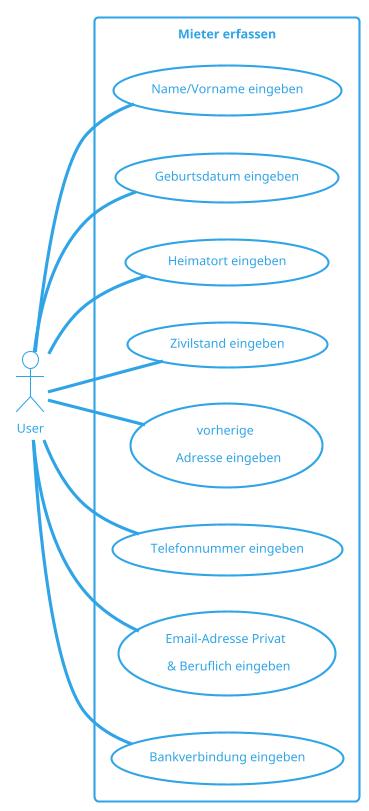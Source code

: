 @startuml Mieter erfassen
!theme cerulean-outline

left to right direction
actor "User" as fc
rectangle "Mieter erfassen" {
  usecase "Name/Vorname eingeben" as UC1
  usecase "Geburtsdatum eingeben" as UC2
  usecase "Heimatort eingeben" as UC3
  usecase "Zivilstand eingeben" as UC4
  usecase "vorherige \n Adresse eingeben" as UC5
  usecase "Telefonnummer eingeben" as UC6
  usecase "Email-Adresse Privat \n & Beruflich eingeben" as UC7
  usecase "Bankverbindung eingeben" as UC8
} 
fc -- UC1
fc -- UC2
fc -- UC3
fc -- UC4
fc -- UC5
fc -- UC6
fc -- UC7
fc -- UC8
@enduml
